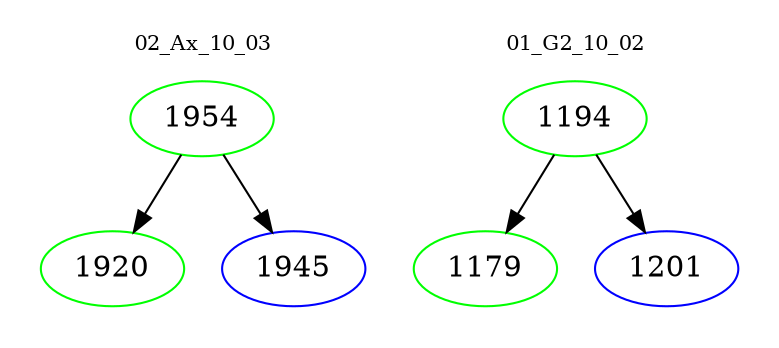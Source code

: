 digraph{
subgraph cluster_0 {
color = white
label = "02_Ax_10_03";
fontsize=10;
T0_1954 [label="1954", color="green"]
T0_1954 -> T0_1920 [color="black"]
T0_1920 [label="1920", color="green"]
T0_1954 -> T0_1945 [color="black"]
T0_1945 [label="1945", color="blue"]
}
subgraph cluster_1 {
color = white
label = "01_G2_10_02";
fontsize=10;
T1_1194 [label="1194", color="green"]
T1_1194 -> T1_1179 [color="black"]
T1_1179 [label="1179", color="green"]
T1_1194 -> T1_1201 [color="black"]
T1_1201 [label="1201", color="blue"]
}
}
